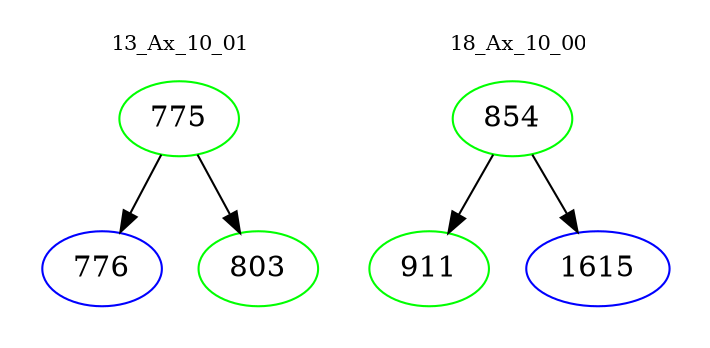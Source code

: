 digraph{
subgraph cluster_0 {
color = white
label = "13_Ax_10_01";
fontsize=10;
T0_775 [label="775", color="green"]
T0_775 -> T0_776 [color="black"]
T0_776 [label="776", color="blue"]
T0_775 -> T0_803 [color="black"]
T0_803 [label="803", color="green"]
}
subgraph cluster_1 {
color = white
label = "18_Ax_10_00";
fontsize=10;
T1_854 [label="854", color="green"]
T1_854 -> T1_911 [color="black"]
T1_911 [label="911", color="green"]
T1_854 -> T1_1615 [color="black"]
T1_1615 [label="1615", color="blue"]
}
}
